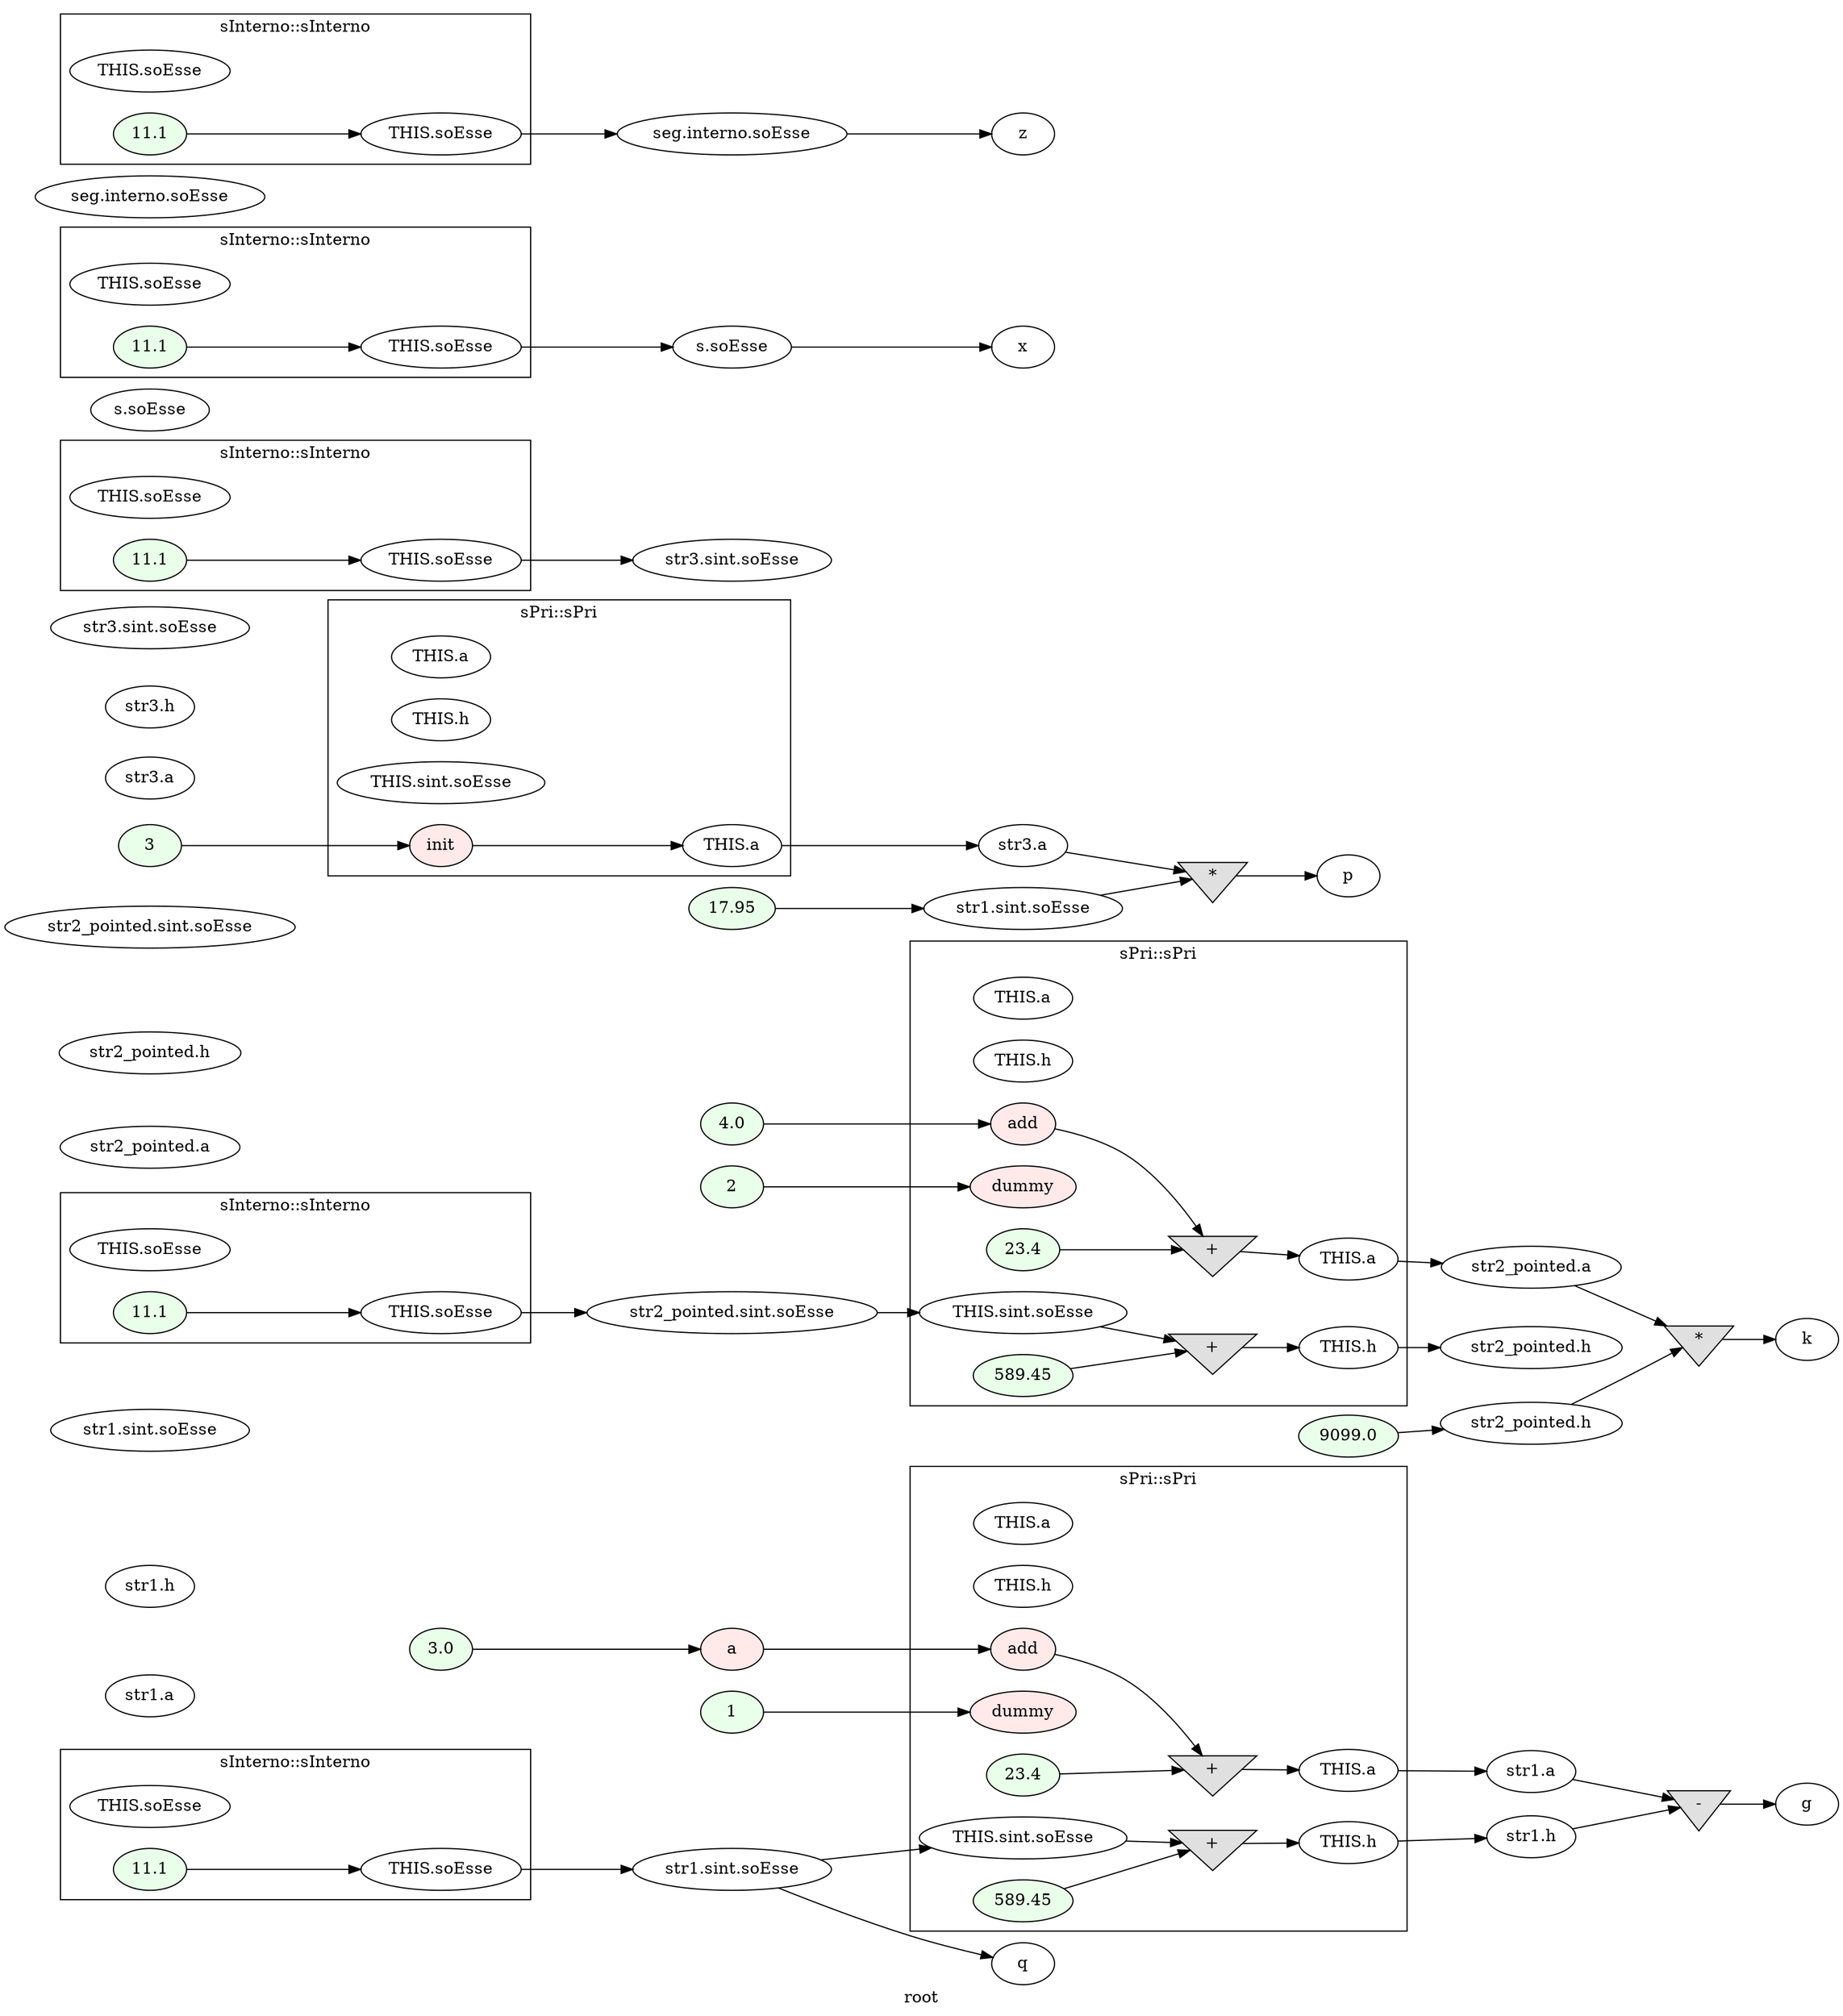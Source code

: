 digraph G
{
rankdir=LR;
label = "root";
	node_000020 [ label = "3.0", style=filled, fillcolor="#E9FFE9", startingline=39 ]
	node_000021 [ label = "a", style=filled, fillcolor="#FFE9E9", startingline=39 ]
	node_000022 [ label = "1", style=filled, fillcolor="#E9FFE9", startingline=40 ]
	node_000023 [ label = "str1.a", startingline=40 ]
	node_000024 [ label = "str1.h", startingline=40 ]
	node_000025 [ label = "str1.sint.soEsse", startingline=40 ]
	node_000029 [ label = "str1.sint.soEsse", startingline=40 ]
	node_000041 [ label = "str1.a", startingline=40 ]
	node_000042 [ label = "str1.h", startingline=40 ]
	node_000043 [ label = "q", startingline=41 ]
	node_000044 [ label = "4.0", style=filled, fillcolor="#E9FFE9", startingline=42 ]
	node_000045 [ label = "2", style=filled, fillcolor="#E9FFE9", startingline=42 ]
	node_000046 [ label = "str2_pointed.a", startingline=42 ]
	node_000047 [ label = "str2_pointed.h", startingline=42 ]
	node_000048 [ label = "str2_pointed.sint.soEsse", startingline=42 ]
	node_000052 [ label = "str2_pointed.sint.soEsse", startingline=42 ]
	node_000064 [ label = "str2_pointed.a", startingline=42 ]
	node_000065 [ label = "str2_pointed.h", startingline=42 ]
	node_000066 [ label = "3", style=filled, fillcolor="#E9FFE9", startingline=43 ]
	node_000067 [ label = "str3.a", startingline=43 ]
	node_000068 [ label = "str3.h", startingline=43 ]
	node_000069 [ label = "str3.sint.soEsse", startingline=43 ]
	node_000073 [ label = "str3.sint.soEsse", startingline=43 ]
	node_000079 [ label = "str3.a", startingline=43 ]
	node_000080 [ label = "9099.0", style=filled, fillcolor="#E9FFE9", startingline=45 ]
	node_000081 [ label = "str2_pointed.h", startingline=45 ]
	node_000082 [ label = "17.95", style=filled, fillcolor="#E9FFE9", startingline=46 ]
	node_000083 [ label = "str1.sint.soEsse", startingline=46 ]
	node_000084 [ label = "*", shape=invtriangle, style=filled, fillcolor="#E0E0E0", startingline=48 ]
	node_000085 [ label = "p", startingline=48 ]
	node_000086 [ label = "-", shape=invtriangle, style=filled, fillcolor="#E0E0E0", startingline=50 ]
	node_000087 [ label = "g", startingline=50 ]
	node_000088 [ label = "*", shape=invtriangle, style=filled, fillcolor="#E0E0E0", startingline=51 ]
	node_000089 [ label = "k", startingline=51 ]
	node_000090 [ label = "s.soEsse", startingline=53 ]
	node_000094 [ label = "s.soEsse", startingline=53 ]
	node_000095 [ label = "x", startingline=54 ]
	node_000096 [ label = "seg.interno.soEsse", startingline=56 ]
	node_000100 [ label = "seg.interno.soEsse", startingline=56 ]
	node_000101 [ label = "z", startingline=57 ]
subgraph cluster_1 {
label = "sInterno::sInterno";
parent = "G";
startingline = 40;
	node_000026 [ label = "THIS.soEsse", startingline=7 ]
	node_000027 [ label = "11.1", style=filled, fillcolor="#E9FFE9", startingline=9 ]
	node_000028 [ label = "THIS.soEsse", startingline=9 ]
}
subgraph cluster_2 {
label = "sPri::sPri";
parent = "G";
startingline = 40;
	node_000030 [ label = "THIS.a", startingline=26 ]
	node_000031 [ label = "THIS.h", startingline=26 ]
	node_000032 [ label = "THIS.sint.soEsse", startingline=26 ]
	node_000033 [ label = "add", style=filled, fillcolor="#FFE9E9", startingline=26 ]
	node_000034 [ label = "dummy", style=filled, fillcolor="#FFE9E9", startingline=26 ]
	node_000035 [ label = "23.4", style=filled, fillcolor="#E9FFE9", startingline=28 ]
	node_000036 [ label = "+", shape=invtriangle, style=filled, fillcolor="#E0E0E0", startingline=28 ]
	node_000037 [ label = "THIS.a", startingline=28 ]
	node_000038 [ label = "589.45", style=filled, fillcolor="#E9FFE9", startingline=29 ]
	node_000039 [ label = "+", shape=invtriangle, style=filled, fillcolor="#E0E0E0", startingline=29 ]
	node_000040 [ label = "THIS.h", startingline=29 ]
}
subgraph cluster_3 {
label = "sInterno::sInterno";
parent = "G";
startingline = 42;
	node_000049 [ label = "THIS.soEsse", startingline=7 ]
	node_000050 [ label = "11.1", style=filled, fillcolor="#E9FFE9", startingline=9 ]
	node_000051 [ label = "THIS.soEsse", startingline=9 ]
}
subgraph cluster_4 {
label = "sPri::sPri";
parent = "G";
startingline = 42;
	node_000053 [ label = "THIS.a", startingline=26 ]
	node_000054 [ label = "THIS.h", startingline=26 ]
	node_000055 [ label = "THIS.sint.soEsse", startingline=26 ]
	node_000056 [ label = "add", style=filled, fillcolor="#FFE9E9", startingline=26 ]
	node_000057 [ label = "dummy", style=filled, fillcolor="#FFE9E9", startingline=26 ]
	node_000058 [ label = "23.4", style=filled, fillcolor="#E9FFE9", startingline=28 ]
	node_000059 [ label = "+", shape=invtriangle, style=filled, fillcolor="#E0E0E0", startingline=28 ]
	node_000060 [ label = "THIS.a", startingline=28 ]
	node_000061 [ label = "589.45", style=filled, fillcolor="#E9FFE9", startingline=29 ]
	node_000062 [ label = "+", shape=invtriangle, style=filled, fillcolor="#E0E0E0", startingline=29 ]
	node_000063 [ label = "THIS.h", startingline=29 ]
}
subgraph cluster_5 {
label = "sInterno::sInterno";
parent = "G";
startingline = 43;
	node_000070 [ label = "THIS.soEsse", startingline=7 ]
	node_000071 [ label = "11.1", style=filled, fillcolor="#E9FFE9", startingline=9 ]
	node_000072 [ label = "THIS.soEsse", startingline=9 ]
}
subgraph cluster_6 {
label = "sPri::sPri";
parent = "G";
startingline = 43;
	node_000074 [ label = "THIS.a", startingline=21 ]
	node_000075 [ label = "THIS.h", startingline=21 ]
	node_000076 [ label = "THIS.sint.soEsse", startingline=21 ]
	node_000077 [ label = "init", style=filled, fillcolor="#FFE9E9", startingline=21 ]
	node_000078 [ label = "THIS.a", startingline=23 ]
}
subgraph cluster_7 {
label = "sInterno::sInterno";
parent = "G";
startingline = 53;
	node_000091 [ label = "THIS.soEsse", startingline=7 ]
	node_000092 [ label = "11.1", style=filled, fillcolor="#E9FFE9", startingline=9 ]
	node_000093 [ label = "THIS.soEsse", startingline=9 ]
}
subgraph cluster_8 {
label = "sInterno::sInterno";
parent = "G";
startingline = 56;
	node_000097 [ label = "THIS.soEsse", startingline=7 ]
	node_000098 [ label = "11.1", style=filled, fillcolor="#E9FFE9", startingline=9 ]
	node_000099 [ label = "THIS.soEsse", startingline=9 ]
}
	node_000020 -> node_000021
	node_000021 -> node_000033
	node_000022 -> node_000034
	node_000029 -> node_000032
	node_000029 -> node_000043
	node_000041 -> node_000086
	node_000042 -> node_000086
	node_000044 -> node_000056
	node_000045 -> node_000057
	node_000052 -> node_000055
	node_000064 -> node_000088
	node_000066 -> node_000077
	node_000079 -> node_000084
	node_000080 -> node_000081
	node_000081 -> node_000088
	node_000082 -> node_000083
	node_000083 -> node_000084
	node_000084 -> node_000085
	node_000086 -> node_000087
	node_000088 -> node_000089
	node_000094 -> node_000095
	node_000100 -> node_000101
	node_000027 -> node_000028
	node_000028 -> node_000029
	node_000032 -> node_000039
	node_000033 -> node_000036
	node_000035 -> node_000036
	node_000036 -> node_000037
	node_000037 -> node_000041
	node_000038 -> node_000039
	node_000039 -> node_000040
	node_000040 -> node_000042
	node_000050 -> node_000051
	node_000051 -> node_000052
	node_000055 -> node_000062
	node_000056 -> node_000059
	node_000058 -> node_000059
	node_000059 -> node_000060
	node_000060 -> node_000064
	node_000061 -> node_000062
	node_000062 -> node_000063
	node_000063 -> node_000065
	node_000071 -> node_000072
	node_000072 -> node_000073
	node_000077 -> node_000078
	node_000078 -> node_000079
	node_000092 -> node_000093
	node_000093 -> node_000094
	node_000098 -> node_000099
	node_000099 -> node_000100
}
